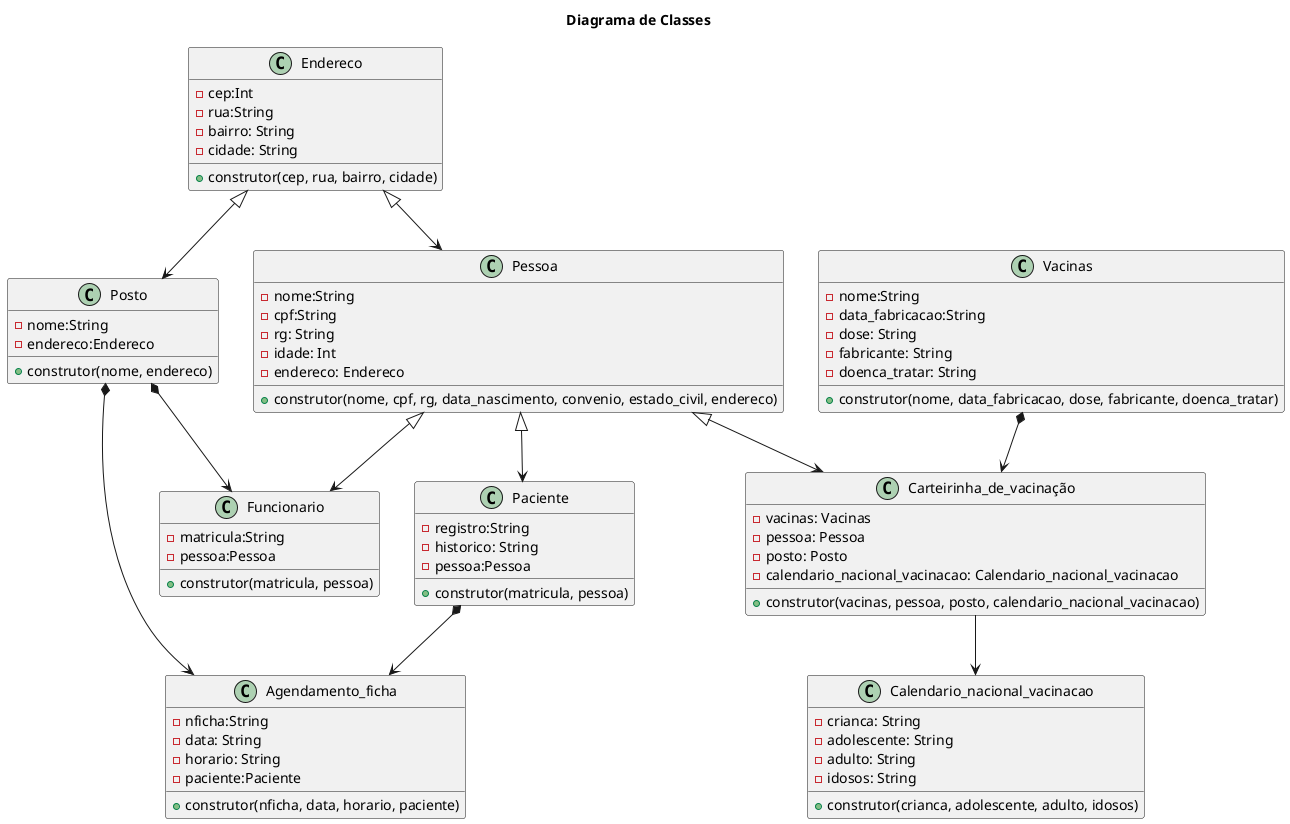 @startuml herenca composicao

title Diagrama de Classes

class Carteirinha_de_vacinação{
    - vacinas: Vacinas
    - pessoa: Pessoa
    - posto: Posto
    - calendario_nacional_vacinacao: Calendario_nacional_vacinacao
    + construtor(vacinas, pessoa, posto, calendario_nacional_vacinacao)
} 
 

class Posto{
    - nome:String
    - endereco:Endereco
    + construtor(nome, endereco)

}

class Calendario_nacional_vacinacao{
    - crianca: String
    - adolescente: String
    - adulto: String
    - idosos: String
    + construtor(crianca, adolescente, adulto, idosos)
} 



class Endereco{
    - cep:Int
    - rua:String
    - bairro: String
    - cidade: String
    + construtor(cep, rua, bairro, cidade)
}

class Pessoa{
    - nome:String
    - cpf:String
    - rg: String
    - idade: Int
    - endereco: Endereco
    + construtor(nome, cpf, rg, data_nascimento, convenio, estado_civil, endereco)
}
class Vacinas{
    - nome:String
    - data_fabricacao:String
    - dose: String
    - fabricante: String
    - doenca_tratar: String
    + construtor(nome, data_fabricacao, dose, fabricante, doenca_tratar)
}

class Funcionario{
    - matricula:String
    - pessoa:Pessoa
    + construtor(matricula, pessoa)

}

class Paciente{
    - registro:String
    - historico: String
    - pessoa:Pessoa
    + construtor(matricula, pessoa)
    }

class Agendamento_ficha{
    - nficha:String
    - data: String
    - horario: String
    - paciente:Paciente
    + construtor(nficha, data, horario, paciente)
    }

Pessoa <|--> Paciente
Pessoa <|--> Funcionario
Endereco <|--> Pessoa
Endereco <|--> Posto
Carteirinha_de_vacinação --> Calendario_nacional_vacinacao
Pessoa <|--> Carteirinha_de_vacinação 

Posto *--> Funcionario
Posto *--> Agendamento_ficha
Vacinas *--> Carteirinha_de_vacinação
Paciente *--> Agendamento_ficha


@enduml 